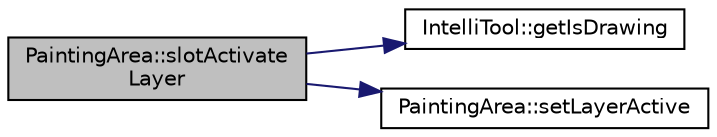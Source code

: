 digraph "PaintingArea::slotActivateLayer"
{
 // LATEX_PDF_SIZE
  edge [fontname="Helvetica",fontsize="10",labelfontname="Helvetica",labelfontsize="10"];
  node [fontname="Helvetica",fontsize="10",shape=record];
  rankdir="LR";
  Node1 [label="PaintingArea::slotActivate\lLayer",height=0.2,width=0.4,color="black", fillcolor="grey75", style="filled", fontcolor="black",tooltip="The slotActivateLayer method handles the event of selecting one layer as active."];
  Node1 -> Node2 [color="midnightblue",fontsize="10",style="solid",fontname="Helvetica"];
  Node2 [label="IntelliTool::getIsDrawing",height=0.2,width=0.4,color="black", fillcolor="white", style="filled",URL="$class_intelli_tool.html#a0020fad2e26315d5c4d96dbc95d1dceb",tooltip=" "];
  Node1 -> Node3 [color="midnightblue",fontsize="10",style="solid",fontname="Helvetica"];
  Node3 [label="PaintingArea::setLayerActive",height=0.2,width=0.4,color="black", fillcolor="white", style="filled",URL="$class_painting_area.html#a79eb059829f27e8cdb3a54c5cd3d12c9",tooltip="The setLayerToActive method marks a specific layer as active."];
}
